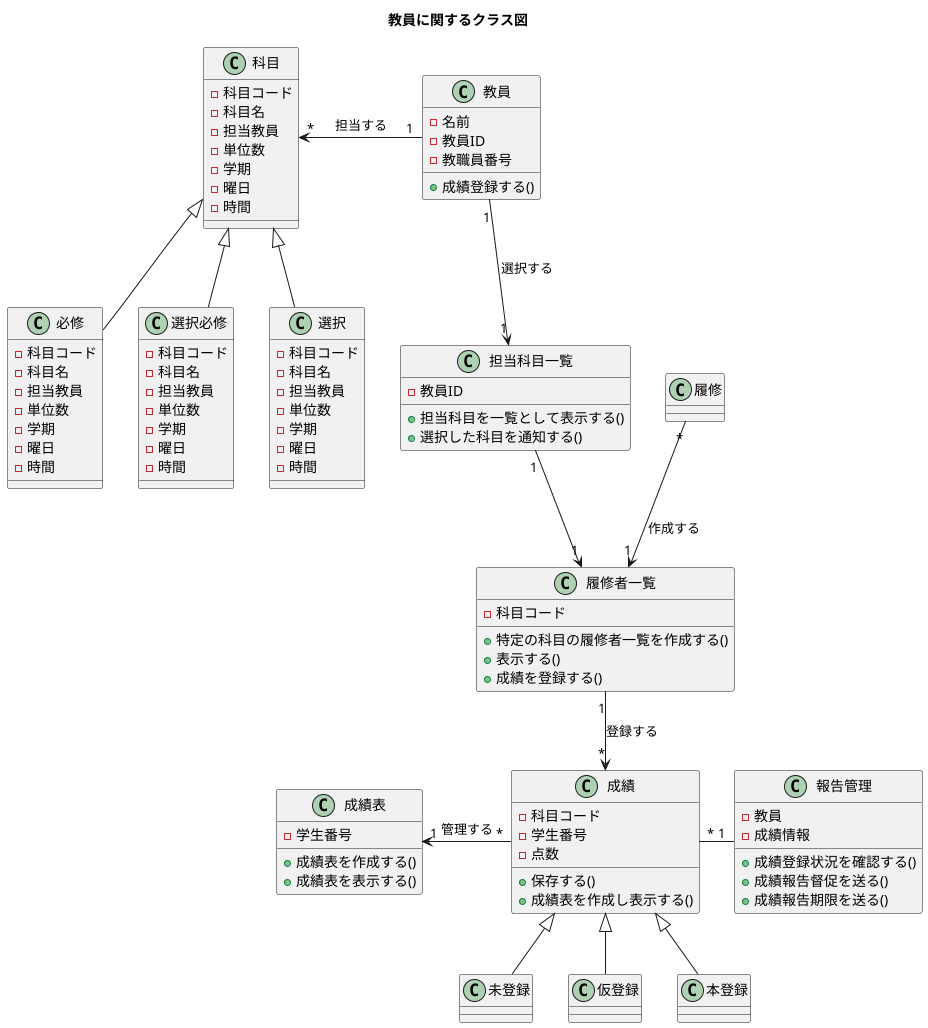 @startuml 5-4
title 教員に関するクラス図
'教員に関連するクラス'

class 教員{
    - 名前
    - 教員ID
    - 教職員番号
    + 成績登録する()
}

class 科目{
    - 科目コード
    - 科目名
    - 担当教員
    - 単位数
    - 学期
    - 曜日
    - 時間
}

class 必修{
    - 科目コード
    - 科目名
    - 担当教員
    - 単位数
    - 学期
    - 曜日
    - 時間
}

class 選択必修{
    - 科目コード
    - 科目名
    - 担当教員
    - 単位数
    - 学期
    - 曜日
    - 時間  
}

class 選択{
    - 科目コード
    - 科目名
    - 担当教員
    - 単位数
    - 学期
    - 曜日
    - 時間
}

class 担当科目一覧{
    - 教員ID
    + 担当科目を一覧として表示する()
    + 選択した科目を通知する()
}

class 成績 {
    - 科目コード
    - 学生番号
    - 点数
    + 保存する()
    + 成績表を作成し表示する()
}

class 成績表 {
    - 学生番号
    + 成績表を作成する()
    + 成績表を表示する()
}

class 報告管理 {
    - 教員
    - 成績情報
    + 成績登録状況を確認する()
    + 成績報告督促を送る()
    + 成績報告期限を送る()
}

class 履修者一覧 {
    - 科目コード
    + 特定の科目の履修者一覧を作成する()
    + 表示する()
    + 成績を登録する()
}

class 未登録{

}

class 仮登録{

}

class 本登録{

}

教員 "1"-->"1" 担当科目一覧 : 選択する
教員 "1"-left->"*" 科目 : 担当する
担当科目一覧 "1"-->"1" 履修者一覧 
履修 "*"-->"1" 履修者一覧 : 作成する
履修者一覧 "1"-->"*" 成績 : 登録する
成績 "*"-left->"1" 成績表 : 管理する
成績 "*"-right-"1" 報告管理

成績 <|-- 未登録
成績 <|-- 仮登録
成績 <|-- 本登録

科目 <|-- 必修
科目 <|-- 選択必修
科目 <|-- 選択

@enduml
